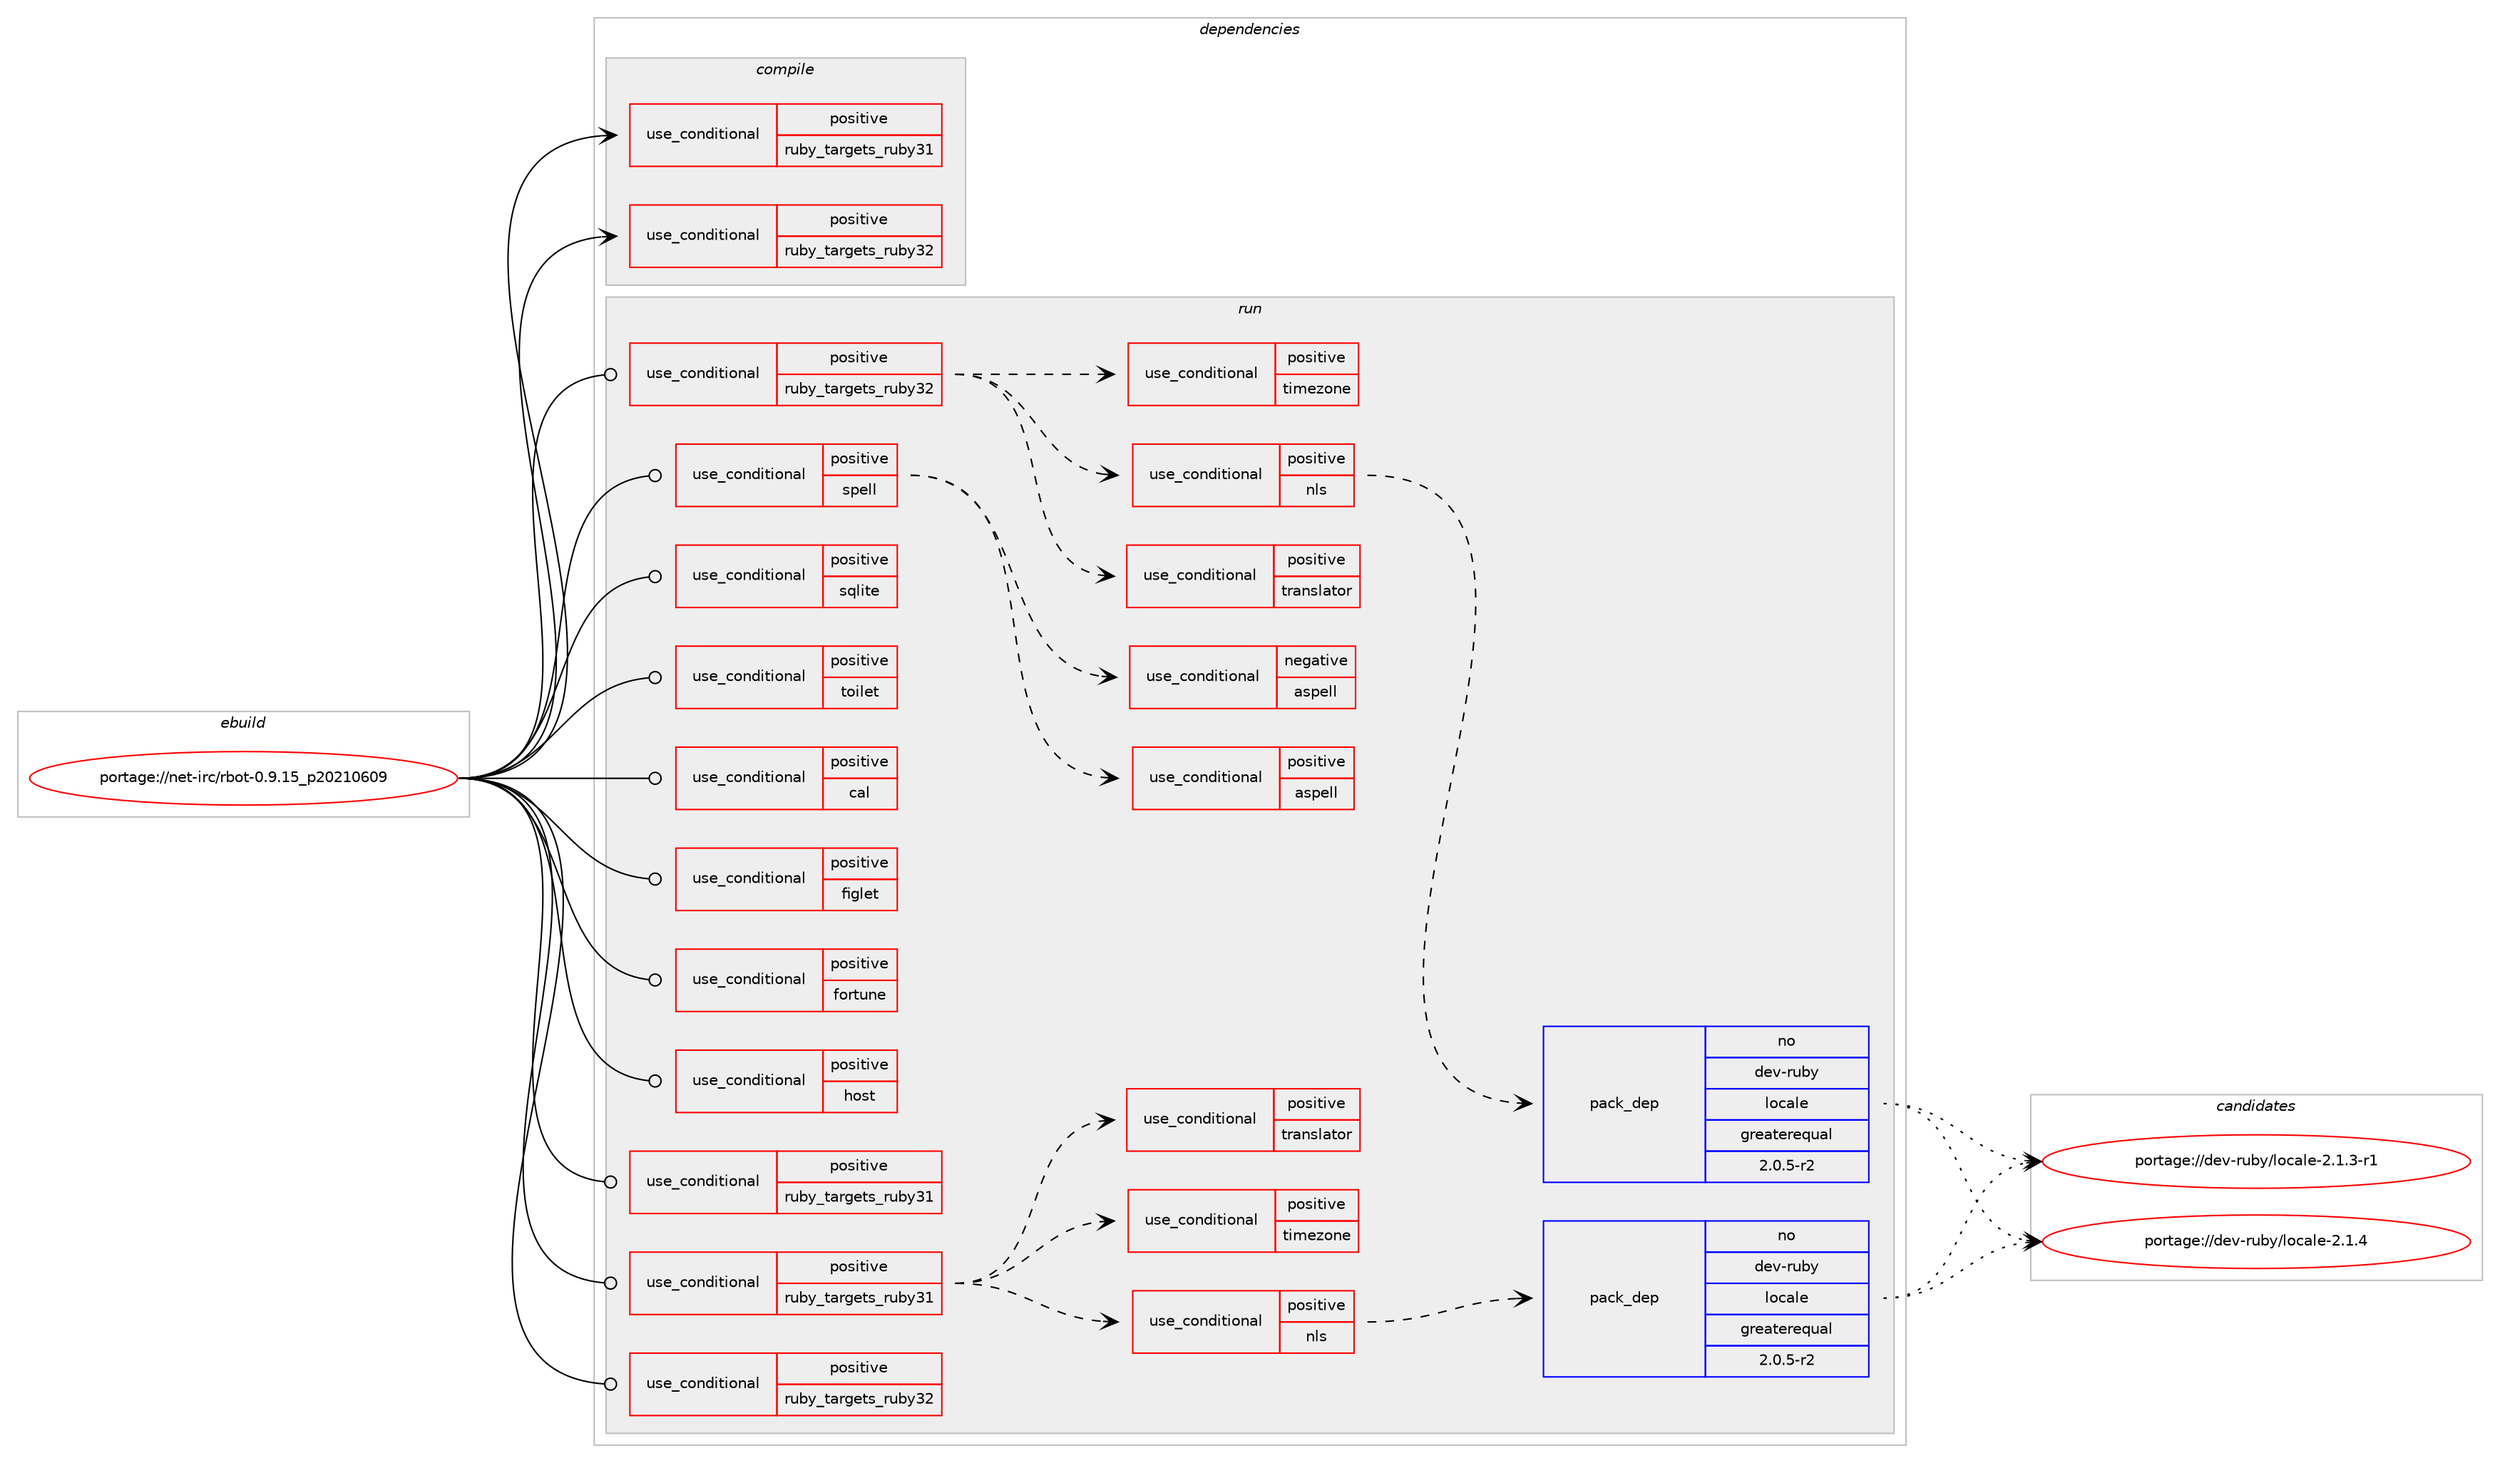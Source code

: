 digraph prolog {

# *************
# Graph options
# *************

newrank=true;
concentrate=true;
compound=true;
graph [rankdir=LR,fontname=Helvetica,fontsize=10,ranksep=1.5];#, ranksep=2.5, nodesep=0.2];
edge  [arrowhead=vee];
node  [fontname=Helvetica,fontsize=10];

# **********
# The ebuild
# **********

subgraph cluster_leftcol {
color=gray;
rank=same;
label=<<i>ebuild</i>>;
id [label="portage://net-irc/rbot-0.9.15_p20210609", color=red, width=4, href="../net-irc/rbot-0.9.15_p20210609.svg"];
}

# ****************
# The dependencies
# ****************

subgraph cluster_midcol {
color=gray;
label=<<i>dependencies</i>>;
subgraph cluster_compile {
fillcolor="#eeeeee";
style=filled;
label=<<i>compile</i>>;
subgraph cond242 {
dependency295 [label=<<TABLE BORDER="0" CELLBORDER="1" CELLSPACING="0" CELLPADDING="4"><TR><TD ROWSPAN="3" CELLPADDING="10">use_conditional</TD></TR><TR><TD>positive</TD></TR><TR><TD>ruby_targets_ruby31</TD></TR></TABLE>>, shape=none, color=red];
# *** BEGIN UNKNOWN DEPENDENCY TYPE (TODO) ***
# dependency295 -> package_dependency(portage://net-irc/rbot-0.9.15_p20210609,install,no,dev-lang,ruby,none,[,,],[slot(3.1)],[])
# *** END UNKNOWN DEPENDENCY TYPE (TODO) ***

}
id:e -> dependency295:w [weight=20,style="solid",arrowhead="vee"];
subgraph cond243 {
dependency296 [label=<<TABLE BORDER="0" CELLBORDER="1" CELLSPACING="0" CELLPADDING="4"><TR><TD ROWSPAN="3" CELLPADDING="10">use_conditional</TD></TR><TR><TD>positive</TD></TR><TR><TD>ruby_targets_ruby32</TD></TR></TABLE>>, shape=none, color=red];
# *** BEGIN UNKNOWN DEPENDENCY TYPE (TODO) ***
# dependency296 -> package_dependency(portage://net-irc/rbot-0.9.15_p20210609,install,no,dev-lang,ruby,none,[,,],[slot(3.2)],[])
# *** END UNKNOWN DEPENDENCY TYPE (TODO) ***

}
id:e -> dependency296:w [weight=20,style="solid",arrowhead="vee"];
# *** BEGIN UNKNOWN DEPENDENCY TYPE (TODO) ***
# id -> package_dependency(portage://net-irc/rbot-0.9.15_p20210609,install,no,acct-group,rbot,none,[,,],[],[])
# *** END UNKNOWN DEPENDENCY TYPE (TODO) ***

# *** BEGIN UNKNOWN DEPENDENCY TYPE (TODO) ***
# id -> package_dependency(portage://net-irc/rbot-0.9.15_p20210609,install,no,acct-user,rbot,none,[,,],[],[])
# *** END UNKNOWN DEPENDENCY TYPE (TODO) ***

}
subgraph cluster_compileandrun {
fillcolor="#eeeeee";
style=filled;
label=<<i>compile and run</i>>;
}
subgraph cluster_run {
fillcolor="#eeeeee";
style=filled;
label=<<i>run</i>>;
subgraph cond244 {
dependency297 [label=<<TABLE BORDER="0" CELLBORDER="1" CELLSPACING="0" CELLPADDING="4"><TR><TD ROWSPAN="3" CELLPADDING="10">use_conditional</TD></TR><TR><TD>positive</TD></TR><TR><TD>cal</TD></TR></TABLE>>, shape=none, color=red];
# *** BEGIN UNKNOWN DEPENDENCY TYPE (TODO) ***
# dependency297 -> package_dependency(portage://net-irc/rbot-0.9.15_p20210609,run,no,sys-apps,util-linux,none,[,,],[],[])
# *** END UNKNOWN DEPENDENCY TYPE (TODO) ***

}
id:e -> dependency297:w [weight=20,style="solid",arrowhead="odot"];
subgraph cond245 {
dependency298 [label=<<TABLE BORDER="0" CELLBORDER="1" CELLSPACING="0" CELLPADDING="4"><TR><TD ROWSPAN="3" CELLPADDING="10">use_conditional</TD></TR><TR><TD>positive</TD></TR><TR><TD>figlet</TD></TR></TABLE>>, shape=none, color=red];
# *** BEGIN UNKNOWN DEPENDENCY TYPE (TODO) ***
# dependency298 -> package_dependency(portage://net-irc/rbot-0.9.15_p20210609,run,no,app-misc,figlet,none,[,,],[],[])
# *** END UNKNOWN DEPENDENCY TYPE (TODO) ***

}
id:e -> dependency298:w [weight=20,style="solid",arrowhead="odot"];
subgraph cond246 {
dependency299 [label=<<TABLE BORDER="0" CELLBORDER="1" CELLSPACING="0" CELLPADDING="4"><TR><TD ROWSPAN="3" CELLPADDING="10">use_conditional</TD></TR><TR><TD>positive</TD></TR><TR><TD>fortune</TD></TR></TABLE>>, shape=none, color=red];
# *** BEGIN UNKNOWN DEPENDENCY TYPE (TODO) ***
# dependency299 -> package_dependency(portage://net-irc/rbot-0.9.15_p20210609,run,no,games-misc,fortune-mod,none,[,,],[],[])
# *** END UNKNOWN DEPENDENCY TYPE (TODO) ***

}
id:e -> dependency299:w [weight=20,style="solid",arrowhead="odot"];
subgraph cond247 {
dependency300 [label=<<TABLE BORDER="0" CELLBORDER="1" CELLSPACING="0" CELLPADDING="4"><TR><TD ROWSPAN="3" CELLPADDING="10">use_conditional</TD></TR><TR><TD>positive</TD></TR><TR><TD>host</TD></TR></TABLE>>, shape=none, color=red];
# *** BEGIN UNKNOWN DEPENDENCY TYPE (TODO) ***
# dependency300 -> package_dependency(portage://net-irc/rbot-0.9.15_p20210609,run,no,net-dns,bind-tools,none,[,,],[],[])
# *** END UNKNOWN DEPENDENCY TYPE (TODO) ***

}
id:e -> dependency300:w [weight=20,style="solid",arrowhead="odot"];
subgraph cond248 {
dependency301 [label=<<TABLE BORDER="0" CELLBORDER="1" CELLSPACING="0" CELLPADDING="4"><TR><TD ROWSPAN="3" CELLPADDING="10">use_conditional</TD></TR><TR><TD>positive</TD></TR><TR><TD>ruby_targets_ruby31</TD></TR></TABLE>>, shape=none, color=red];
# *** BEGIN UNKNOWN DEPENDENCY TYPE (TODO) ***
# dependency301 -> package_dependency(portage://net-irc/rbot-0.9.15_p20210609,run,no,dev-lang,ruby,none,[,,],[slot(3.1)],[])
# *** END UNKNOWN DEPENDENCY TYPE (TODO) ***

}
id:e -> dependency301:w [weight=20,style="solid",arrowhead="odot"];
subgraph cond249 {
dependency302 [label=<<TABLE BORDER="0" CELLBORDER="1" CELLSPACING="0" CELLPADDING="4"><TR><TD ROWSPAN="3" CELLPADDING="10">use_conditional</TD></TR><TR><TD>positive</TD></TR><TR><TD>ruby_targets_ruby31</TD></TR></TABLE>>, shape=none, color=red];
# *** BEGIN UNKNOWN DEPENDENCY TYPE (TODO) ***
# dependency302 -> package_dependency(portage://net-irc/rbot-0.9.15_p20210609,run,no,dev-ruby,tokyocabinet,none,[,,],[],[use(enable(ruby_targets_ruby31),negative)])
# *** END UNKNOWN DEPENDENCY TYPE (TODO) ***

subgraph cond250 {
dependency303 [label=<<TABLE BORDER="0" CELLBORDER="1" CELLSPACING="0" CELLPADDING="4"><TR><TD ROWSPAN="3" CELLPADDING="10">use_conditional</TD></TR><TR><TD>positive</TD></TR><TR><TD>timezone</TD></TR></TABLE>>, shape=none, color=red];
# *** BEGIN UNKNOWN DEPENDENCY TYPE (TODO) ***
# dependency303 -> package_dependency(portage://net-irc/rbot-0.9.15_p20210609,run,no,dev-ruby,tzinfo,none,[,,],any_different_slot,[use(enable(ruby_targets_ruby31),negative)])
# *** END UNKNOWN DEPENDENCY TYPE (TODO) ***

}
dependency302:e -> dependency303:w [weight=20,style="dashed",arrowhead="vee"];
subgraph cond251 {
dependency304 [label=<<TABLE BORDER="0" CELLBORDER="1" CELLSPACING="0" CELLPADDING="4"><TR><TD ROWSPAN="3" CELLPADDING="10">use_conditional</TD></TR><TR><TD>positive</TD></TR><TR><TD>translator</TD></TR></TABLE>>, shape=none, color=red];
# *** BEGIN UNKNOWN DEPENDENCY TYPE (TODO) ***
# dependency304 -> package_dependency(portage://net-irc/rbot-0.9.15_p20210609,run,no,dev-ruby,mechanize,none,[,,],[],[use(enable(ruby_targets_ruby31),negative)])
# *** END UNKNOWN DEPENDENCY TYPE (TODO) ***

}
dependency302:e -> dependency304:w [weight=20,style="dashed",arrowhead="vee"];
subgraph cond252 {
dependency305 [label=<<TABLE BORDER="0" CELLBORDER="1" CELLSPACING="0" CELLPADDING="4"><TR><TD ROWSPAN="3" CELLPADDING="10">use_conditional</TD></TR><TR><TD>positive</TD></TR><TR><TD>nls</TD></TR></TABLE>>, shape=none, color=red];
# *** BEGIN UNKNOWN DEPENDENCY TYPE (TODO) ***
# dependency305 -> package_dependency(portage://net-irc/rbot-0.9.15_p20210609,run,no,dev-ruby,ruby-gettext,none,[,,],[],[use(enable(ruby_targets_ruby31),negative)])
# *** END UNKNOWN DEPENDENCY TYPE (TODO) ***

subgraph pack53 {
dependency306 [label=<<TABLE BORDER="0" CELLBORDER="1" CELLSPACING="0" CELLPADDING="4" WIDTH="220"><TR><TD ROWSPAN="6" CELLPADDING="30">pack_dep</TD></TR><TR><TD WIDTH="110">no</TD></TR><TR><TD>dev-ruby</TD></TR><TR><TD>locale</TD></TR><TR><TD>greaterequal</TD></TR><TR><TD>2.0.5-r2</TD></TR></TABLE>>, shape=none, color=blue];
}
dependency305:e -> dependency306:w [weight=20,style="dashed",arrowhead="vee"];
}
dependency302:e -> dependency305:w [weight=20,style="dashed",arrowhead="vee"];
}
id:e -> dependency302:w [weight=20,style="solid",arrowhead="odot"];
subgraph cond253 {
dependency307 [label=<<TABLE BORDER="0" CELLBORDER="1" CELLSPACING="0" CELLPADDING="4"><TR><TD ROWSPAN="3" CELLPADDING="10">use_conditional</TD></TR><TR><TD>positive</TD></TR><TR><TD>ruby_targets_ruby32</TD></TR></TABLE>>, shape=none, color=red];
# *** BEGIN UNKNOWN DEPENDENCY TYPE (TODO) ***
# dependency307 -> package_dependency(portage://net-irc/rbot-0.9.15_p20210609,run,no,dev-lang,ruby,none,[,,],[slot(3.2)],[])
# *** END UNKNOWN DEPENDENCY TYPE (TODO) ***

}
id:e -> dependency307:w [weight=20,style="solid",arrowhead="odot"];
subgraph cond254 {
dependency308 [label=<<TABLE BORDER="0" CELLBORDER="1" CELLSPACING="0" CELLPADDING="4"><TR><TD ROWSPAN="3" CELLPADDING="10">use_conditional</TD></TR><TR><TD>positive</TD></TR><TR><TD>ruby_targets_ruby32</TD></TR></TABLE>>, shape=none, color=red];
# *** BEGIN UNKNOWN DEPENDENCY TYPE (TODO) ***
# dependency308 -> package_dependency(portage://net-irc/rbot-0.9.15_p20210609,run,no,dev-ruby,tokyocabinet,none,[,,],[],[use(enable(ruby_targets_ruby32),negative)])
# *** END UNKNOWN DEPENDENCY TYPE (TODO) ***

subgraph cond255 {
dependency309 [label=<<TABLE BORDER="0" CELLBORDER="1" CELLSPACING="0" CELLPADDING="4"><TR><TD ROWSPAN="3" CELLPADDING="10">use_conditional</TD></TR><TR><TD>positive</TD></TR><TR><TD>timezone</TD></TR></TABLE>>, shape=none, color=red];
# *** BEGIN UNKNOWN DEPENDENCY TYPE (TODO) ***
# dependency309 -> package_dependency(portage://net-irc/rbot-0.9.15_p20210609,run,no,dev-ruby,tzinfo,none,[,,],any_different_slot,[use(enable(ruby_targets_ruby32),negative)])
# *** END UNKNOWN DEPENDENCY TYPE (TODO) ***

}
dependency308:e -> dependency309:w [weight=20,style="dashed",arrowhead="vee"];
subgraph cond256 {
dependency310 [label=<<TABLE BORDER="0" CELLBORDER="1" CELLSPACING="0" CELLPADDING="4"><TR><TD ROWSPAN="3" CELLPADDING="10">use_conditional</TD></TR><TR><TD>positive</TD></TR><TR><TD>translator</TD></TR></TABLE>>, shape=none, color=red];
# *** BEGIN UNKNOWN DEPENDENCY TYPE (TODO) ***
# dependency310 -> package_dependency(portage://net-irc/rbot-0.9.15_p20210609,run,no,dev-ruby,mechanize,none,[,,],[],[use(enable(ruby_targets_ruby32),negative)])
# *** END UNKNOWN DEPENDENCY TYPE (TODO) ***

}
dependency308:e -> dependency310:w [weight=20,style="dashed",arrowhead="vee"];
subgraph cond257 {
dependency311 [label=<<TABLE BORDER="0" CELLBORDER="1" CELLSPACING="0" CELLPADDING="4"><TR><TD ROWSPAN="3" CELLPADDING="10">use_conditional</TD></TR><TR><TD>positive</TD></TR><TR><TD>nls</TD></TR></TABLE>>, shape=none, color=red];
# *** BEGIN UNKNOWN DEPENDENCY TYPE (TODO) ***
# dependency311 -> package_dependency(portage://net-irc/rbot-0.9.15_p20210609,run,no,dev-ruby,ruby-gettext,none,[,,],[],[use(enable(ruby_targets_ruby32),negative)])
# *** END UNKNOWN DEPENDENCY TYPE (TODO) ***

subgraph pack54 {
dependency312 [label=<<TABLE BORDER="0" CELLBORDER="1" CELLSPACING="0" CELLPADDING="4" WIDTH="220"><TR><TD ROWSPAN="6" CELLPADDING="30">pack_dep</TD></TR><TR><TD WIDTH="110">no</TD></TR><TR><TD>dev-ruby</TD></TR><TR><TD>locale</TD></TR><TR><TD>greaterequal</TD></TR><TR><TD>2.0.5-r2</TD></TR></TABLE>>, shape=none, color=blue];
}
dependency311:e -> dependency312:w [weight=20,style="dashed",arrowhead="vee"];
}
dependency308:e -> dependency311:w [weight=20,style="dashed",arrowhead="vee"];
}
id:e -> dependency308:w [weight=20,style="solid",arrowhead="odot"];
subgraph cond258 {
dependency313 [label=<<TABLE BORDER="0" CELLBORDER="1" CELLSPACING="0" CELLPADDING="4"><TR><TD ROWSPAN="3" CELLPADDING="10">use_conditional</TD></TR><TR><TD>positive</TD></TR><TR><TD>spell</TD></TR></TABLE>>, shape=none, color=red];
subgraph cond259 {
dependency314 [label=<<TABLE BORDER="0" CELLBORDER="1" CELLSPACING="0" CELLPADDING="4"><TR><TD ROWSPAN="3" CELLPADDING="10">use_conditional</TD></TR><TR><TD>positive</TD></TR><TR><TD>aspell</TD></TR></TABLE>>, shape=none, color=red];
# *** BEGIN UNKNOWN DEPENDENCY TYPE (TODO) ***
# dependency314 -> package_dependency(portage://net-irc/rbot-0.9.15_p20210609,run,no,app-text,aspell,none,[,,],[],[])
# *** END UNKNOWN DEPENDENCY TYPE (TODO) ***

}
dependency313:e -> dependency314:w [weight=20,style="dashed",arrowhead="vee"];
subgraph cond260 {
dependency315 [label=<<TABLE BORDER="0" CELLBORDER="1" CELLSPACING="0" CELLPADDING="4"><TR><TD ROWSPAN="3" CELLPADDING="10">use_conditional</TD></TR><TR><TD>negative</TD></TR><TR><TD>aspell</TD></TR></TABLE>>, shape=none, color=red];
# *** BEGIN UNKNOWN DEPENDENCY TYPE (TODO) ***
# dependency315 -> package_dependency(portage://net-irc/rbot-0.9.15_p20210609,run,no,app-text,hunspell,none,[,,],[],[])
# *** END UNKNOWN DEPENDENCY TYPE (TODO) ***

}
dependency313:e -> dependency315:w [weight=20,style="dashed",arrowhead="vee"];
}
id:e -> dependency313:w [weight=20,style="solid",arrowhead="odot"];
subgraph cond261 {
dependency316 [label=<<TABLE BORDER="0" CELLBORDER="1" CELLSPACING="0" CELLPADDING="4"><TR><TD ROWSPAN="3" CELLPADDING="10">use_conditional</TD></TR><TR><TD>positive</TD></TR><TR><TD>sqlite</TD></TR></TABLE>>, shape=none, color=red];
# *** BEGIN UNKNOWN DEPENDENCY TYPE (TODO) ***
# dependency316 -> package_dependency(portage://net-irc/rbot-0.9.15_p20210609,run,no,dev-ruby,sqlite3,none,[,,],[],[])
# *** END UNKNOWN DEPENDENCY TYPE (TODO) ***

}
id:e -> dependency316:w [weight=20,style="solid",arrowhead="odot"];
subgraph cond262 {
dependency317 [label=<<TABLE BORDER="0" CELLBORDER="1" CELLSPACING="0" CELLPADDING="4"><TR><TD ROWSPAN="3" CELLPADDING="10">use_conditional</TD></TR><TR><TD>positive</TD></TR><TR><TD>toilet</TD></TR></TABLE>>, shape=none, color=red];
# *** BEGIN UNKNOWN DEPENDENCY TYPE (TODO) ***
# dependency317 -> package_dependency(portage://net-irc/rbot-0.9.15_p20210609,run,no,app-misc,toilet,none,[,,],[],[])
# *** END UNKNOWN DEPENDENCY TYPE (TODO) ***

}
id:e -> dependency317:w [weight=20,style="solid",arrowhead="odot"];
# *** BEGIN UNKNOWN DEPENDENCY TYPE (TODO) ***
# id -> package_dependency(portage://net-irc/rbot-0.9.15_p20210609,run,no,acct-group,rbot,none,[,,],[],[])
# *** END UNKNOWN DEPENDENCY TYPE (TODO) ***

# *** BEGIN UNKNOWN DEPENDENCY TYPE (TODO) ***
# id -> package_dependency(portage://net-irc/rbot-0.9.15_p20210609,run,no,acct-user,rbot,none,[,,],[],[])
# *** END UNKNOWN DEPENDENCY TYPE (TODO) ***

}
}

# **************
# The candidates
# **************

subgraph cluster_choices {
rank=same;
color=gray;
label=<<i>candidates</i>>;

subgraph choice53 {
color=black;
nodesep=1;
choice10010111845114117981214710811199971081014550464946514511449 [label="portage://dev-ruby/locale-2.1.3-r1", color=red, width=4,href="../dev-ruby/locale-2.1.3-r1.svg"];
choice1001011184511411798121471081119997108101455046494652 [label="portage://dev-ruby/locale-2.1.4", color=red, width=4,href="../dev-ruby/locale-2.1.4.svg"];
dependency306:e -> choice10010111845114117981214710811199971081014550464946514511449:w [style=dotted,weight="100"];
dependency306:e -> choice1001011184511411798121471081119997108101455046494652:w [style=dotted,weight="100"];
}
subgraph choice54 {
color=black;
nodesep=1;
choice10010111845114117981214710811199971081014550464946514511449 [label="portage://dev-ruby/locale-2.1.3-r1", color=red, width=4,href="../dev-ruby/locale-2.1.3-r1.svg"];
choice1001011184511411798121471081119997108101455046494652 [label="portage://dev-ruby/locale-2.1.4", color=red, width=4,href="../dev-ruby/locale-2.1.4.svg"];
dependency312:e -> choice10010111845114117981214710811199971081014550464946514511449:w [style=dotted,weight="100"];
dependency312:e -> choice1001011184511411798121471081119997108101455046494652:w [style=dotted,weight="100"];
}
}

}
